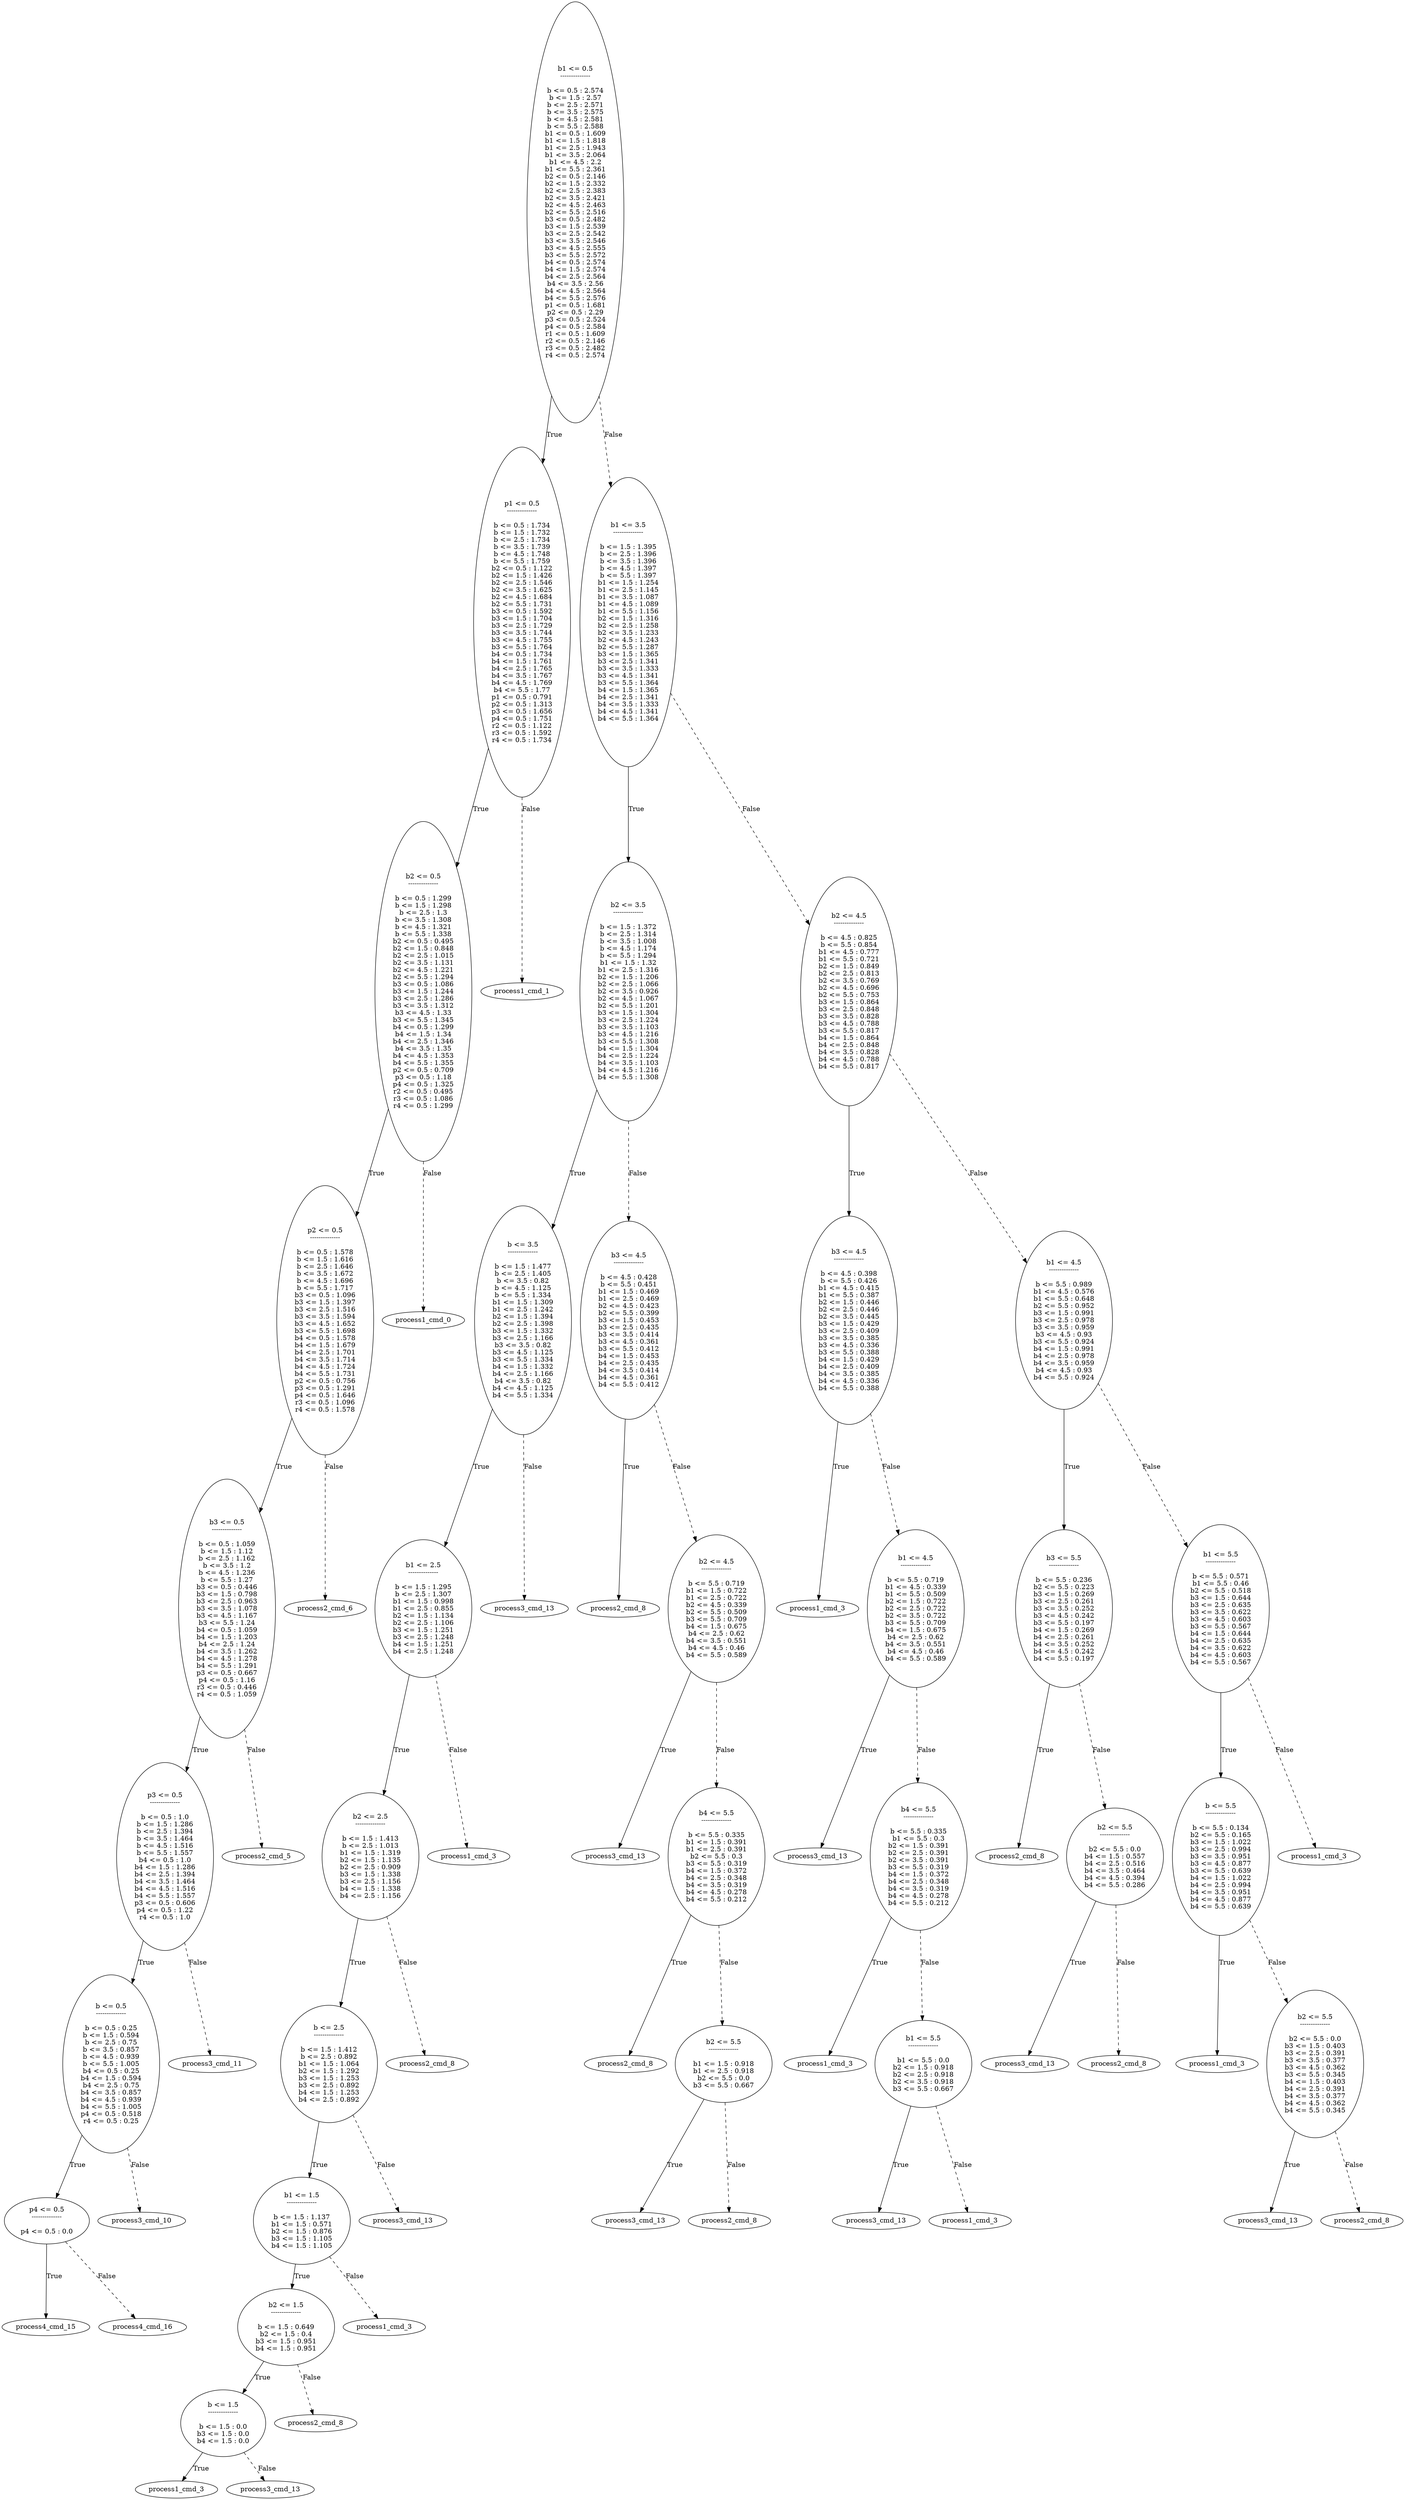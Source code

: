 digraph {
0 [label="b1 <= 0.5
--------------

b <= 0.5 : 2.574
b <= 1.5 : 2.57
b <= 2.5 : 2.571
b <= 3.5 : 2.575
b <= 4.5 : 2.581
b <= 5.5 : 2.588
b1 <= 0.5 : 1.609
b1 <= 1.5 : 1.818
b1 <= 2.5 : 1.943
b1 <= 3.5 : 2.064
b1 <= 4.5 : 2.2
b1 <= 5.5 : 2.361
b2 <= 0.5 : 2.146
b2 <= 1.5 : 2.332
b2 <= 2.5 : 2.383
b2 <= 3.5 : 2.421
b2 <= 4.5 : 2.463
b2 <= 5.5 : 2.516
b3 <= 0.5 : 2.482
b3 <= 1.5 : 2.539
b3 <= 2.5 : 2.542
b3 <= 3.5 : 2.546
b3 <= 4.5 : 2.555
b3 <= 5.5 : 2.572
b4 <= 0.5 : 2.574
b4 <= 1.5 : 2.574
b4 <= 2.5 : 2.564
b4 <= 3.5 : 2.56
b4 <= 4.5 : 2.564
b4 <= 5.5 : 2.576
p1 <= 0.5 : 1.681
p2 <= 0.5 : 2.29
p3 <= 0.5 : 2.524
p4 <= 0.5 : 2.584
r1 <= 0.5 : 1.609
r2 <= 0.5 : 2.146
r3 <= 0.5 : 2.482
r4 <= 0.5 : 2.574"];
1 [label="p1 <= 0.5
--------------

b <= 0.5 : 1.734
b <= 1.5 : 1.732
b <= 2.5 : 1.734
b <= 3.5 : 1.739
b <= 4.5 : 1.748
b <= 5.5 : 1.759
b2 <= 0.5 : 1.122
b2 <= 1.5 : 1.426
b2 <= 2.5 : 1.546
b2 <= 3.5 : 1.625
b2 <= 4.5 : 1.684
b2 <= 5.5 : 1.731
b3 <= 0.5 : 1.592
b3 <= 1.5 : 1.704
b3 <= 2.5 : 1.729
b3 <= 3.5 : 1.744
b3 <= 4.5 : 1.755
b3 <= 5.5 : 1.764
b4 <= 0.5 : 1.734
b4 <= 1.5 : 1.761
b4 <= 2.5 : 1.765
b4 <= 3.5 : 1.767
b4 <= 4.5 : 1.769
b4 <= 5.5 : 1.77
p1 <= 0.5 : 0.791
p2 <= 0.5 : 1.313
p3 <= 0.5 : 1.656
p4 <= 0.5 : 1.751
r2 <= 0.5 : 1.122
r3 <= 0.5 : 1.592
r4 <= 0.5 : 1.734"];
2 [label="b2 <= 0.5
--------------

b <= 0.5 : 1.299
b <= 1.5 : 1.298
b <= 2.5 : 1.3
b <= 3.5 : 1.308
b <= 4.5 : 1.321
b <= 5.5 : 1.338
b2 <= 0.5 : 0.495
b2 <= 1.5 : 0.848
b2 <= 2.5 : 1.015
b2 <= 3.5 : 1.131
b2 <= 4.5 : 1.221
b2 <= 5.5 : 1.294
b3 <= 0.5 : 1.086
b3 <= 1.5 : 1.244
b3 <= 2.5 : 1.286
b3 <= 3.5 : 1.312
b3 <= 4.5 : 1.33
b3 <= 5.5 : 1.345
b4 <= 0.5 : 1.299
b4 <= 1.5 : 1.34
b4 <= 2.5 : 1.346
b4 <= 3.5 : 1.35
b4 <= 4.5 : 1.353
b4 <= 5.5 : 1.355
p2 <= 0.5 : 0.709
p3 <= 0.5 : 1.18
p4 <= 0.5 : 1.325
r2 <= 0.5 : 0.495
r3 <= 0.5 : 1.086
r4 <= 0.5 : 1.299"];
3 [label="p2 <= 0.5
--------------

b <= 0.5 : 1.578
b <= 1.5 : 1.616
b <= 2.5 : 1.646
b <= 3.5 : 1.672
b <= 4.5 : 1.696
b <= 5.5 : 1.717
b3 <= 0.5 : 1.096
b3 <= 1.5 : 1.397
b3 <= 2.5 : 1.516
b3 <= 3.5 : 1.594
b3 <= 4.5 : 1.652
b3 <= 5.5 : 1.698
b4 <= 0.5 : 1.578
b4 <= 1.5 : 1.679
b4 <= 2.5 : 1.701
b4 <= 3.5 : 1.714
b4 <= 4.5 : 1.724
b4 <= 5.5 : 1.731
p2 <= 0.5 : 0.756
p3 <= 0.5 : 1.291
p4 <= 0.5 : 1.646
r3 <= 0.5 : 1.096
r4 <= 0.5 : 1.578"];
4 [label="b3 <= 0.5
--------------

b <= 0.5 : 1.059
b <= 1.5 : 1.12
b <= 2.5 : 1.162
b <= 3.5 : 1.2
b <= 4.5 : 1.236
b <= 5.5 : 1.27
b3 <= 0.5 : 0.446
b3 <= 1.5 : 0.798
b3 <= 2.5 : 0.963
b3 <= 3.5 : 1.078
b3 <= 4.5 : 1.167
b3 <= 5.5 : 1.24
b4 <= 0.5 : 1.059
b4 <= 1.5 : 1.203
b4 <= 2.5 : 1.24
b4 <= 3.5 : 1.262
b4 <= 4.5 : 1.278
b4 <= 5.5 : 1.291
p3 <= 0.5 : 0.667
p4 <= 0.5 : 1.16
r3 <= 0.5 : 0.446
r4 <= 0.5 : 1.059"];
5 [label="p3 <= 0.5
--------------

b <= 0.5 : 1.0
b <= 1.5 : 1.286
b <= 2.5 : 1.394
b <= 3.5 : 1.464
b <= 4.5 : 1.516
b <= 5.5 : 1.557
b4 <= 0.5 : 1.0
b4 <= 1.5 : 1.286
b4 <= 2.5 : 1.394
b4 <= 3.5 : 1.464
b4 <= 4.5 : 1.516
b4 <= 5.5 : 1.557
p3 <= 0.5 : 0.606
p4 <= 0.5 : 1.22
r4 <= 0.5 : 1.0"];
6 [label="b <= 0.5
--------------

b <= 0.5 : 0.25
b <= 1.5 : 0.594
b <= 2.5 : 0.75
b <= 3.5 : 0.857
b <= 4.5 : 0.939
b <= 5.5 : 1.005
b4 <= 0.5 : 0.25
b4 <= 1.5 : 0.594
b4 <= 2.5 : 0.75
b4 <= 3.5 : 0.857
b4 <= 4.5 : 0.939
b4 <= 5.5 : 1.005
p4 <= 0.5 : 0.518
r4 <= 0.5 : 0.25"];
7 [label="p4 <= 0.5
--------------

p4 <= 0.5 : 0.0"];
8 [label="process4_cmd_15"];
7 -> 8 [label="True"];
9 [label="process4_cmd_16"];
7 -> 9 [style="dashed", label="False"];
6 -> 7 [label="True"];
10 [label="process3_cmd_10"];
6 -> 10 [style="dashed", label="False"];
5 -> 6 [label="True"];
11 [label="process3_cmd_11"];
5 -> 11 [style="dashed", label="False"];
4 -> 5 [label="True"];
12 [label="process2_cmd_5"];
4 -> 12 [style="dashed", label="False"];
3 -> 4 [label="True"];
13 [label="process2_cmd_6"];
3 -> 13 [style="dashed", label="False"];
2 -> 3 [label="True"];
14 [label="process1_cmd_0"];
2 -> 14 [style="dashed", label="False"];
1 -> 2 [label="True"];
15 [label="process1_cmd_1"];
1 -> 15 [style="dashed", label="False"];
0 -> 1 [label="True"];
16 [label="b1 <= 3.5
--------------

b <= 1.5 : 1.395
b <= 2.5 : 1.396
b <= 3.5 : 1.396
b <= 4.5 : 1.397
b <= 5.5 : 1.397
b1 <= 1.5 : 1.254
b1 <= 2.5 : 1.145
b1 <= 3.5 : 1.087
b1 <= 4.5 : 1.089
b1 <= 5.5 : 1.156
b2 <= 1.5 : 1.316
b2 <= 2.5 : 1.258
b2 <= 3.5 : 1.233
b2 <= 4.5 : 1.243
b2 <= 5.5 : 1.287
b3 <= 1.5 : 1.365
b3 <= 2.5 : 1.341
b3 <= 3.5 : 1.333
b3 <= 4.5 : 1.341
b3 <= 5.5 : 1.364
b4 <= 1.5 : 1.365
b4 <= 2.5 : 1.341
b4 <= 3.5 : 1.333
b4 <= 4.5 : 1.341
b4 <= 5.5 : 1.364"];
17 [label="b2 <= 3.5
--------------

b <= 1.5 : 1.372
b <= 2.5 : 1.314
b <= 3.5 : 1.008
b <= 4.5 : 1.174
b <= 5.5 : 1.294
b1 <= 1.5 : 1.32
b1 <= 2.5 : 1.316
b2 <= 1.5 : 1.206
b2 <= 2.5 : 1.066
b2 <= 3.5 : 0.926
b2 <= 4.5 : 1.067
b2 <= 5.5 : 1.201
b3 <= 1.5 : 1.304
b3 <= 2.5 : 1.224
b3 <= 3.5 : 1.103
b3 <= 4.5 : 1.216
b3 <= 5.5 : 1.308
b4 <= 1.5 : 1.304
b4 <= 2.5 : 1.224
b4 <= 3.5 : 1.103
b4 <= 4.5 : 1.216
b4 <= 5.5 : 1.308"];
18 [label="b <= 3.5
--------------

b <= 1.5 : 1.477
b <= 2.5 : 1.405
b <= 3.5 : 0.82
b <= 4.5 : 1.125
b <= 5.5 : 1.334
b1 <= 1.5 : 1.309
b1 <= 2.5 : 1.242
b2 <= 1.5 : 1.394
b2 <= 2.5 : 1.398
b3 <= 1.5 : 1.332
b3 <= 2.5 : 1.166
b3 <= 3.5 : 0.82
b3 <= 4.5 : 1.125
b3 <= 5.5 : 1.334
b4 <= 1.5 : 1.332
b4 <= 2.5 : 1.166
b4 <= 3.5 : 0.82
b4 <= 4.5 : 1.125
b4 <= 5.5 : 1.334"];
19 [label="b1 <= 2.5
--------------

b <= 1.5 : 1.295
b <= 2.5 : 1.307
b1 <= 1.5 : 0.998
b1 <= 2.5 : 0.855
b2 <= 1.5 : 1.134
b2 <= 2.5 : 1.106
b3 <= 1.5 : 1.251
b3 <= 2.5 : 1.248
b4 <= 1.5 : 1.251
b4 <= 2.5 : 1.248"];
20 [label="b2 <= 2.5
--------------

b <= 1.5 : 1.413
b <= 2.5 : 1.013
b1 <= 1.5 : 1.319
b2 <= 1.5 : 1.135
b2 <= 2.5 : 0.909
b3 <= 1.5 : 1.338
b3 <= 2.5 : 1.156
b4 <= 1.5 : 1.338
b4 <= 2.5 : 1.156"];
21 [label="b <= 2.5
--------------

b <= 1.5 : 1.412
b <= 2.5 : 0.892
b1 <= 1.5 : 1.064
b2 <= 1.5 : 1.292
b3 <= 1.5 : 1.253
b3 <= 2.5 : 0.892
b4 <= 1.5 : 1.253
b4 <= 2.5 : 0.892"];
22 [label="b1 <= 1.5
--------------

b <= 1.5 : 1.137
b1 <= 1.5 : 0.571
b2 <= 1.5 : 0.876
b3 <= 1.5 : 1.105
b4 <= 1.5 : 1.105"];
23 [label="b2 <= 1.5
--------------

b <= 1.5 : 0.649
b2 <= 1.5 : 0.4
b3 <= 1.5 : 0.951
b4 <= 1.5 : 0.951"];
24 [label="b <= 1.5
--------------

b <= 1.5 : 0.0
b3 <= 1.5 : 0.0
b4 <= 1.5 : 0.0"];
25 [label="process1_cmd_3"];
24 -> 25 [label="True"];
26 [label="process3_cmd_13"];
24 -> 26 [style="dashed", label="False"];
23 -> 24 [label="True"];
27 [label="process2_cmd_8"];
23 -> 27 [style="dashed", label="False"];
22 -> 23 [label="True"];
28 [label="process1_cmd_3"];
22 -> 28 [style="dashed", label="False"];
21 -> 22 [label="True"];
29 [label="process3_cmd_13"];
21 -> 29 [style="dashed", label="False"];
20 -> 21 [label="True"];
30 [label="process2_cmd_8"];
20 -> 30 [style="dashed", label="False"];
19 -> 20 [label="True"];
31 [label="process1_cmd_3"];
19 -> 31 [style="dashed", label="False"];
18 -> 19 [label="True"];
32 [label="process3_cmd_13"];
18 -> 32 [style="dashed", label="False"];
17 -> 18 [label="True"];
33 [label="b3 <= 4.5
--------------

b <= 4.5 : 0.428
b <= 5.5 : 0.451
b1 <= 1.5 : 0.469
b1 <= 2.5 : 0.469
b2 <= 4.5 : 0.423
b2 <= 5.5 : 0.399
b3 <= 1.5 : 0.453
b3 <= 2.5 : 0.435
b3 <= 3.5 : 0.414
b3 <= 4.5 : 0.361
b3 <= 5.5 : 0.412
b4 <= 1.5 : 0.453
b4 <= 2.5 : 0.435
b4 <= 3.5 : 0.414
b4 <= 4.5 : 0.361
b4 <= 5.5 : 0.412"];
34 [label="process2_cmd_8"];
33 -> 34 [label="True"];
35 [label="b2 <= 4.5
--------------

b <= 5.5 : 0.719
b1 <= 1.5 : 0.722
b1 <= 2.5 : 0.722
b2 <= 4.5 : 0.339
b2 <= 5.5 : 0.509
b3 <= 5.5 : 0.709
b4 <= 1.5 : 0.675
b4 <= 2.5 : 0.62
b4 <= 3.5 : 0.551
b4 <= 4.5 : 0.46
b4 <= 5.5 : 0.589"];
36 [label="process3_cmd_13"];
35 -> 36 [label="True"];
37 [label="b4 <= 5.5
--------------

b <= 5.5 : 0.335
b1 <= 1.5 : 0.391
b1 <= 2.5 : 0.391
b2 <= 5.5 : 0.3
b3 <= 5.5 : 0.319
b4 <= 1.5 : 0.372
b4 <= 2.5 : 0.348
b4 <= 3.5 : 0.319
b4 <= 4.5 : 0.278
b4 <= 5.5 : 0.212"];
38 [label="process2_cmd_8"];
37 -> 38 [label="True"];
39 [label="b2 <= 5.5
--------------

b1 <= 1.5 : 0.918
b1 <= 2.5 : 0.918
b2 <= 5.5 : 0.0
b3 <= 5.5 : 0.667"];
40 [label="process3_cmd_13"];
39 -> 40 [label="True"];
41 [label="process2_cmd_8"];
39 -> 41 [style="dashed", label="False"];
37 -> 39 [style="dashed", label="False"];
35 -> 37 [style="dashed", label="False"];
33 -> 35 [style="dashed", label="False"];
17 -> 33 [style="dashed", label="False"];
16 -> 17 [label="True"];
42 [label="b2 <= 4.5
--------------

b <= 4.5 : 0.825
b <= 5.5 : 0.854
b1 <= 4.5 : 0.777
b1 <= 5.5 : 0.721
b2 <= 1.5 : 0.849
b2 <= 2.5 : 0.813
b2 <= 3.5 : 0.769
b2 <= 4.5 : 0.696
b2 <= 5.5 : 0.753
b3 <= 1.5 : 0.864
b3 <= 2.5 : 0.848
b3 <= 3.5 : 0.828
b3 <= 4.5 : 0.788
b3 <= 5.5 : 0.817
b4 <= 1.5 : 0.864
b4 <= 2.5 : 0.848
b4 <= 3.5 : 0.828
b4 <= 4.5 : 0.788
b4 <= 5.5 : 0.817"];
43 [label="b3 <= 4.5
--------------

b <= 4.5 : 0.398
b <= 5.5 : 0.426
b1 <= 4.5 : 0.415
b1 <= 5.5 : 0.387
b2 <= 1.5 : 0.446
b2 <= 2.5 : 0.446
b2 <= 3.5 : 0.445
b3 <= 1.5 : 0.429
b3 <= 2.5 : 0.409
b3 <= 3.5 : 0.385
b3 <= 4.5 : 0.336
b3 <= 5.5 : 0.388
b4 <= 1.5 : 0.429
b4 <= 2.5 : 0.409
b4 <= 3.5 : 0.385
b4 <= 4.5 : 0.336
b4 <= 5.5 : 0.388"];
44 [label="process1_cmd_3"];
43 -> 44 [label="True"];
45 [label="b1 <= 4.5
--------------

b <= 5.5 : 0.719
b1 <= 4.5 : 0.339
b1 <= 5.5 : 0.509
b2 <= 1.5 : 0.722
b2 <= 2.5 : 0.722
b2 <= 3.5 : 0.722
b3 <= 5.5 : 0.709
b4 <= 1.5 : 0.675
b4 <= 2.5 : 0.62
b4 <= 3.5 : 0.551
b4 <= 4.5 : 0.46
b4 <= 5.5 : 0.589"];
46 [label="process3_cmd_13"];
45 -> 46 [label="True"];
47 [label="b4 <= 5.5
--------------

b <= 5.5 : 0.335
b1 <= 5.5 : 0.3
b2 <= 1.5 : 0.391
b2 <= 2.5 : 0.391
b2 <= 3.5 : 0.391
b3 <= 5.5 : 0.319
b4 <= 1.5 : 0.372
b4 <= 2.5 : 0.348
b4 <= 3.5 : 0.319
b4 <= 4.5 : 0.278
b4 <= 5.5 : 0.212"];
48 [label="process1_cmd_3"];
47 -> 48 [label="True"];
49 [label="b1 <= 5.5
--------------

b1 <= 5.5 : 0.0
b2 <= 1.5 : 0.918
b2 <= 2.5 : 0.918
b2 <= 3.5 : 0.918
b3 <= 5.5 : 0.667"];
50 [label="process3_cmd_13"];
49 -> 50 [label="True"];
51 [label="process1_cmd_3"];
49 -> 51 [style="dashed", label="False"];
47 -> 49 [style="dashed", label="False"];
45 -> 47 [style="dashed", label="False"];
43 -> 45 [style="dashed", label="False"];
42 -> 43 [label="True"];
52 [label="b1 <= 4.5
--------------

b <= 5.5 : 0.989
b1 <= 4.5 : 0.576
b1 <= 5.5 : 0.648
b2 <= 5.5 : 0.952
b3 <= 1.5 : 0.991
b3 <= 2.5 : 0.978
b3 <= 3.5 : 0.959
b3 <= 4.5 : 0.93
b3 <= 5.5 : 0.924
b4 <= 1.5 : 0.991
b4 <= 2.5 : 0.978
b4 <= 3.5 : 0.959
b4 <= 4.5 : 0.93
b4 <= 5.5 : 0.924"];
53 [label="b3 <= 5.5
--------------

b <= 5.5 : 0.236
b2 <= 5.5 : 0.223
b3 <= 1.5 : 0.269
b3 <= 2.5 : 0.261
b3 <= 3.5 : 0.252
b3 <= 4.5 : 0.242
b3 <= 5.5 : 0.197
b4 <= 1.5 : 0.269
b4 <= 2.5 : 0.261
b4 <= 3.5 : 0.252
b4 <= 4.5 : 0.242
b4 <= 5.5 : 0.197"];
54 [label="process2_cmd_8"];
53 -> 54 [label="True"];
55 [label="b2 <= 5.5
--------------

b2 <= 5.5 : 0.0
b4 <= 1.5 : 0.557
b4 <= 2.5 : 0.516
b4 <= 3.5 : 0.464
b4 <= 4.5 : 0.394
b4 <= 5.5 : 0.286"];
56 [label="process3_cmd_13"];
55 -> 56 [label="True"];
57 [label="process2_cmd_8"];
55 -> 57 [style="dashed", label="False"];
53 -> 55 [style="dashed", label="False"];
52 -> 53 [label="True"];
58 [label="b1 <= 5.5
--------------

b <= 5.5 : 0.571
b1 <= 5.5 : 0.46
b2 <= 5.5 : 0.518
b3 <= 1.5 : 0.644
b3 <= 2.5 : 0.635
b3 <= 3.5 : 0.622
b3 <= 4.5 : 0.603
b3 <= 5.5 : 0.567
b4 <= 1.5 : 0.644
b4 <= 2.5 : 0.635
b4 <= 3.5 : 0.622
b4 <= 4.5 : 0.603
b4 <= 5.5 : 0.567"];
59 [label="b <= 5.5
--------------

b <= 5.5 : 0.134
b2 <= 5.5 : 0.165
b3 <= 1.5 : 1.022
b3 <= 2.5 : 0.994
b3 <= 3.5 : 0.951
b3 <= 4.5 : 0.877
b3 <= 5.5 : 0.639
b4 <= 1.5 : 1.022
b4 <= 2.5 : 0.994
b4 <= 3.5 : 0.951
b4 <= 4.5 : 0.877
b4 <= 5.5 : 0.639"];
60 [label="process1_cmd_3"];
59 -> 60 [label="True"];
61 [label="b2 <= 5.5
--------------

b2 <= 5.5 : 0.0
b3 <= 1.5 : 0.403
b3 <= 2.5 : 0.391
b3 <= 3.5 : 0.377
b3 <= 4.5 : 0.362
b3 <= 5.5 : 0.345
b4 <= 1.5 : 0.403
b4 <= 2.5 : 0.391
b4 <= 3.5 : 0.377
b4 <= 4.5 : 0.362
b4 <= 5.5 : 0.345"];
62 [label="process3_cmd_13"];
61 -> 62 [label="True"];
63 [label="process2_cmd_8"];
61 -> 63 [style="dashed", label="False"];
59 -> 61 [style="dashed", label="False"];
58 -> 59 [label="True"];
64 [label="process1_cmd_3"];
58 -> 64 [style="dashed", label="False"];
52 -> 58 [style="dashed", label="False"];
42 -> 52 [style="dashed", label="False"];
16 -> 42 [style="dashed", label="False"];
0 -> 16 [style="dashed", label="False"];

}